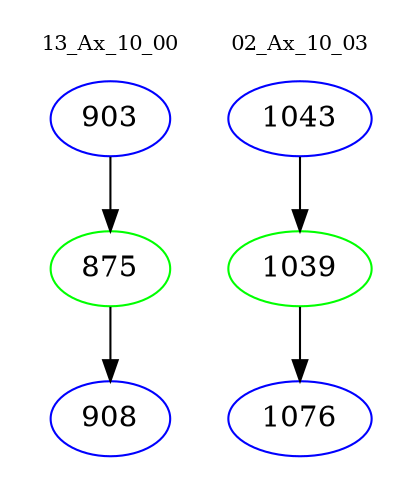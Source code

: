 digraph{
subgraph cluster_0 {
color = white
label = "13_Ax_10_00";
fontsize=10;
T0_903 [label="903", color="blue"]
T0_903 -> T0_875 [color="black"]
T0_875 [label="875", color="green"]
T0_875 -> T0_908 [color="black"]
T0_908 [label="908", color="blue"]
}
subgraph cluster_1 {
color = white
label = "02_Ax_10_03";
fontsize=10;
T1_1043 [label="1043", color="blue"]
T1_1043 -> T1_1039 [color="black"]
T1_1039 [label="1039", color="green"]
T1_1039 -> T1_1076 [color="black"]
T1_1076 [label="1076", color="blue"]
}
}

